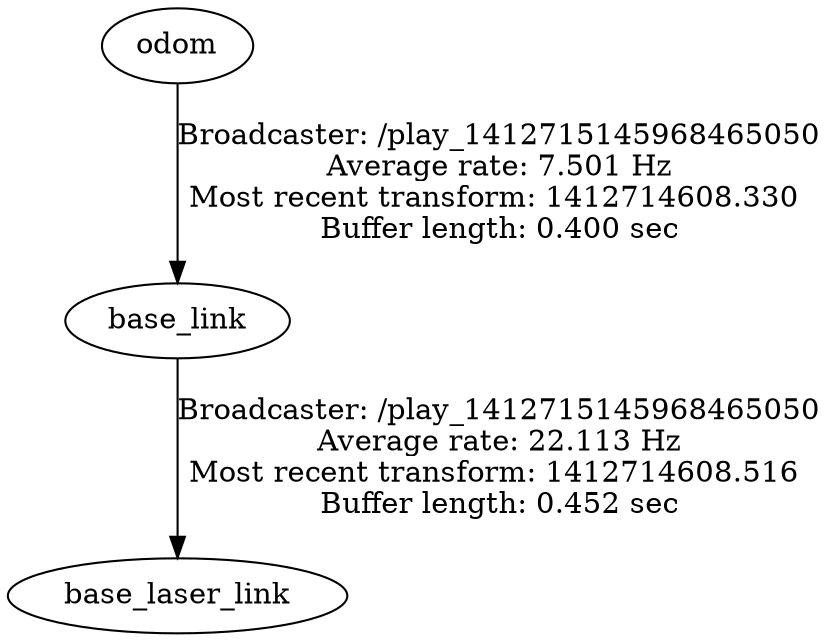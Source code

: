 digraph G {
"odom" -> "base_link"[label="Broadcaster: /play_1412715145968465050\nAverage rate: 7.501 Hz\nMost recent transform: 1412714608.330 \nBuffer length: 0.400 sec\n"];
"base_link" -> "base_laser_link"[label="Broadcaster: /play_1412715145968465050\nAverage rate: 22.113 Hz\nMost recent transform: 1412714608.516 \nBuffer length: 0.452 sec\n"];
}